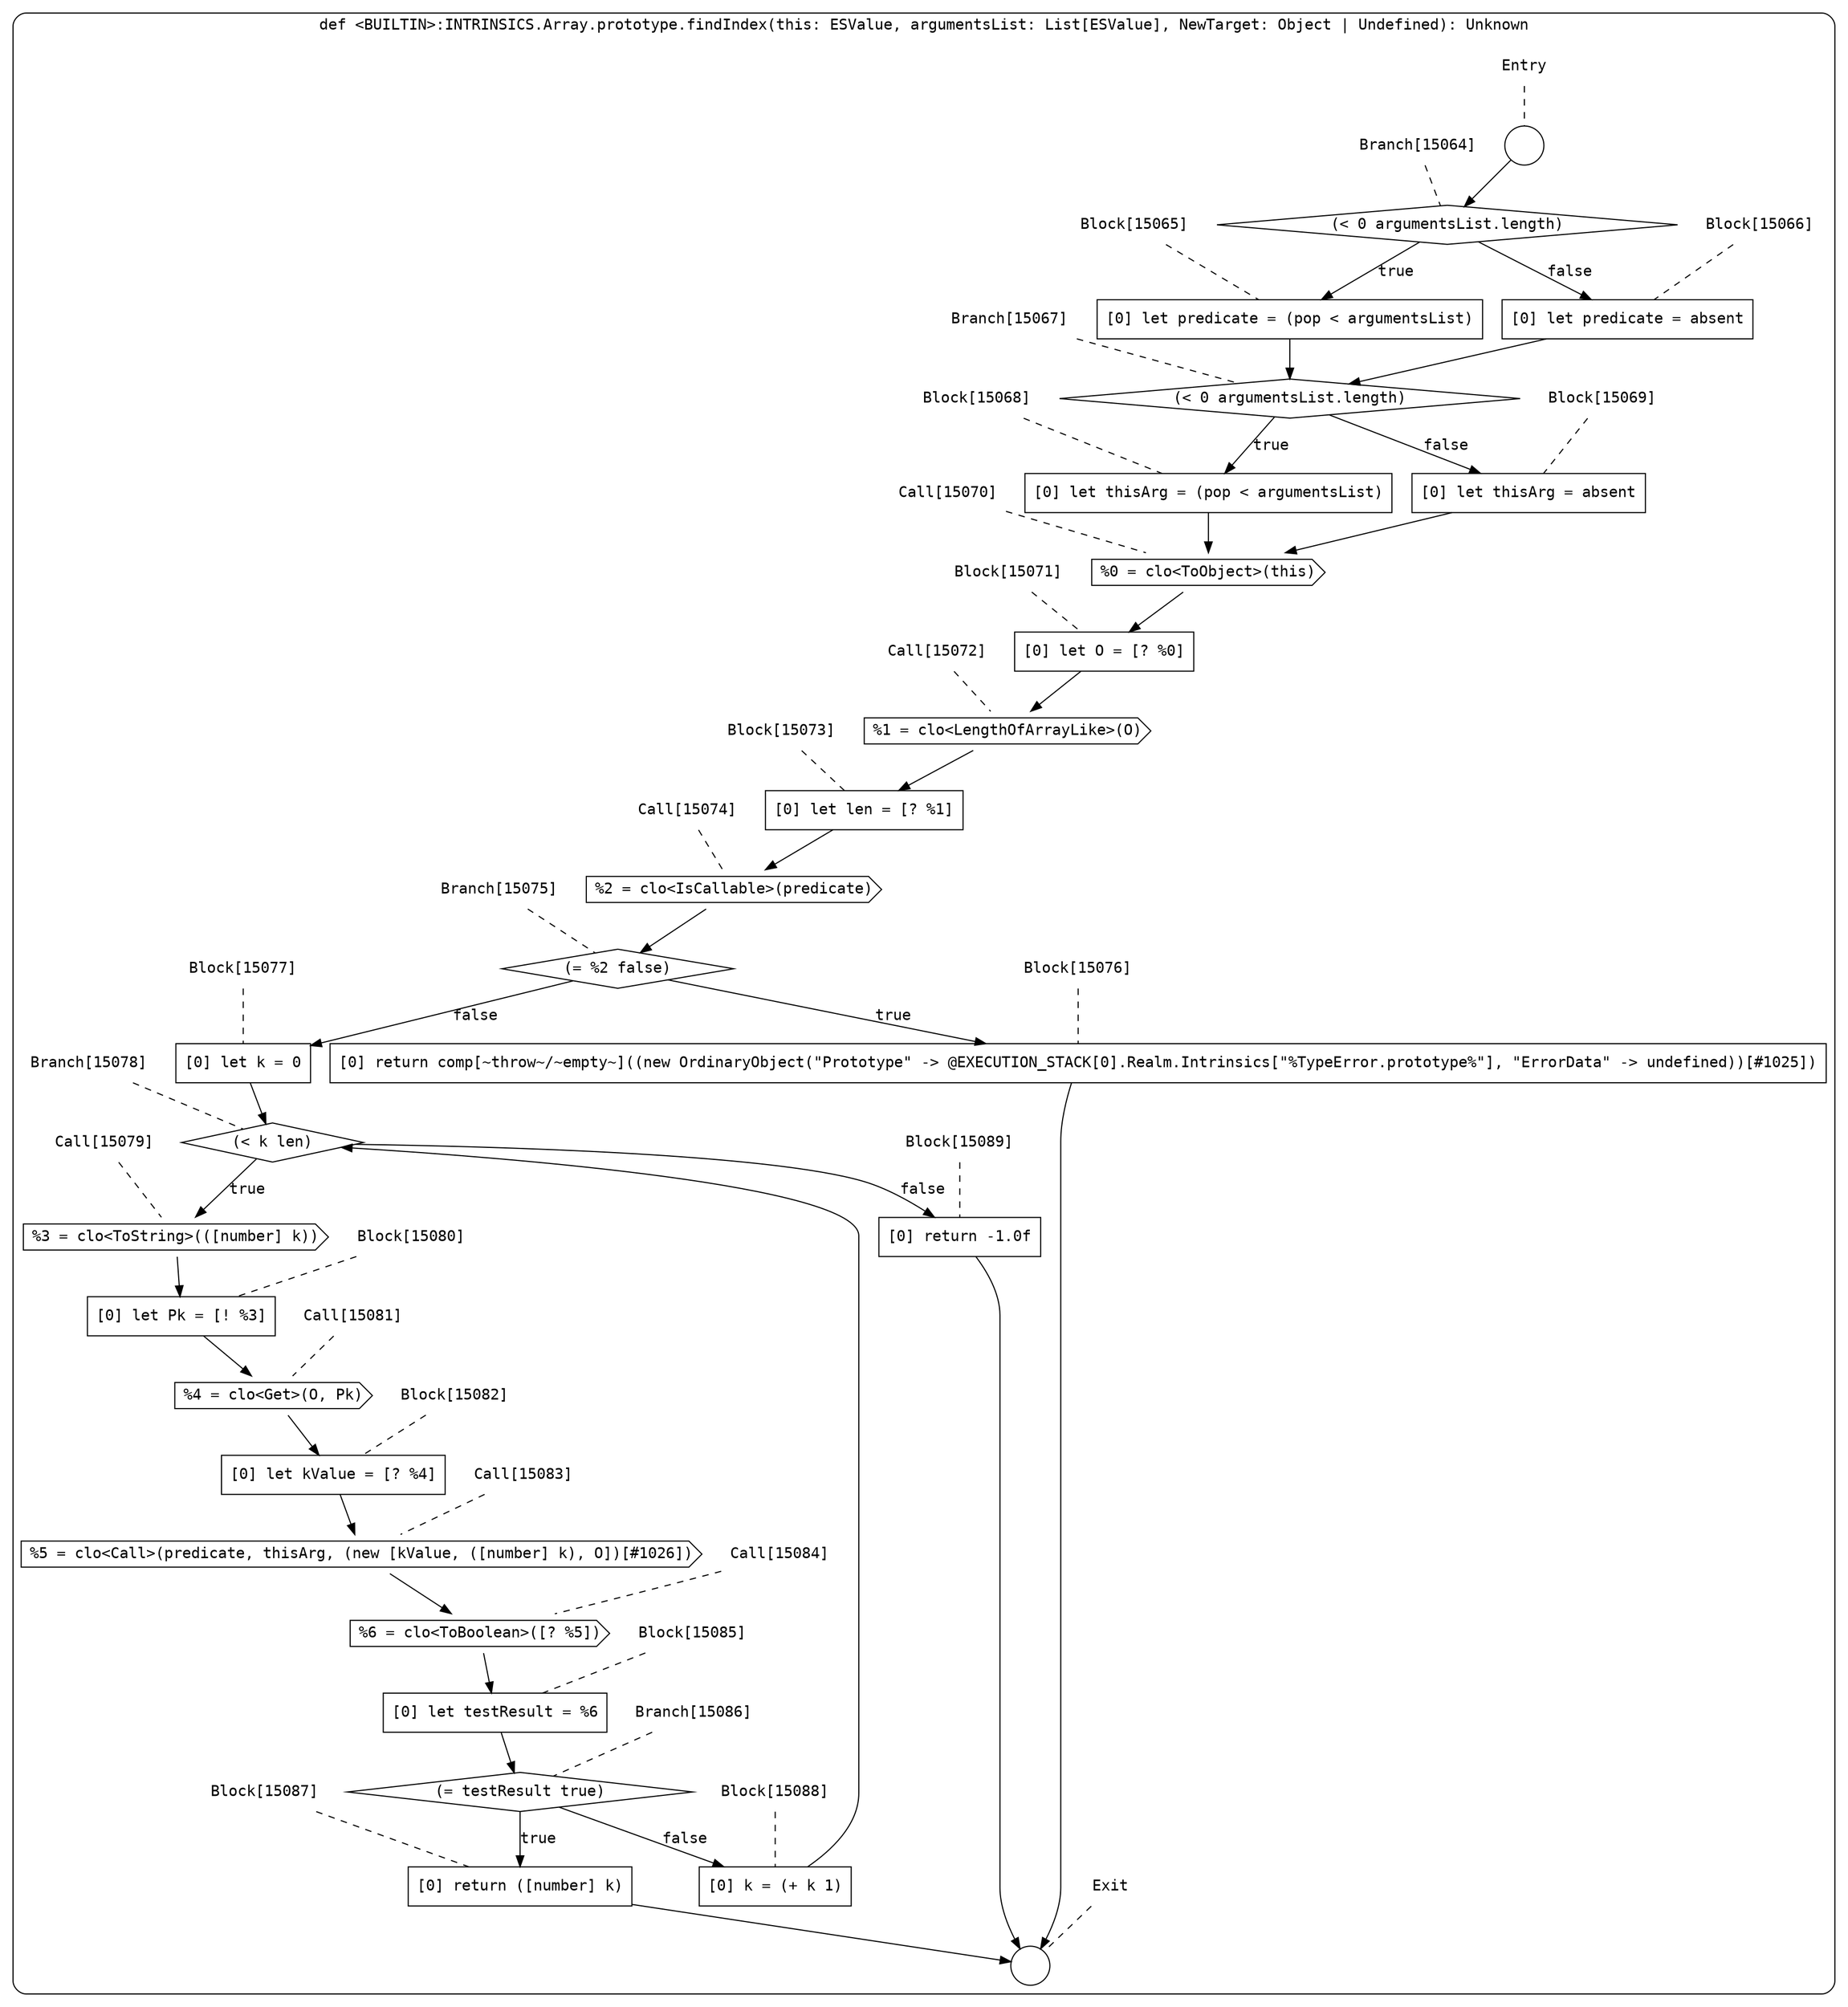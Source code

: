 digraph {
  graph [fontname = "Consolas"]
  node [fontname = "Consolas"]
  edge [fontname = "Consolas"]
  subgraph cluster2353 {
    label = "def <BUILTIN>:INTRINSICS.Array.prototype.findIndex(this: ESValue, argumentsList: List[ESValue], NewTarget: Object | Undefined): Unknown"
    style = rounded
    cluster2353_entry_name [shape=none, label=<<font color="black">Entry</font>>]
    cluster2353_entry_name -> cluster2353_entry [arrowhead=none, color="black", style=dashed]
    cluster2353_entry [shape=circle label=" " color="black" fillcolor="white" style=filled]
    cluster2353_entry -> node15064 [color="black"]
    cluster2353_exit_name [shape=none, label=<<font color="black">Exit</font>>]
    cluster2353_exit_name -> cluster2353_exit [arrowhead=none, color="black", style=dashed]
    cluster2353_exit [shape=circle label=" " color="black" fillcolor="white" style=filled]
    node15064_name [shape=none, label=<<font color="black">Branch[15064]</font>>]
    node15064_name -> node15064 [arrowhead=none, color="black", style=dashed]
    node15064 [shape=diamond, label=<<font color="black">(&lt; 0 argumentsList.length)</font>> color="black" fillcolor="white", style=filled]
    node15064 -> node15065 [label=<<font color="black">true</font>> color="black"]
    node15064 -> node15066 [label=<<font color="black">false</font>> color="black"]
    node15065_name [shape=none, label=<<font color="black">Block[15065]</font>>]
    node15065_name -> node15065 [arrowhead=none, color="black", style=dashed]
    node15065 [shape=box, label=<<font color="black">[0] let predicate = (pop &lt; argumentsList)<BR ALIGN="LEFT"/></font>> color="black" fillcolor="white", style=filled]
    node15065 -> node15067 [color="black"]
    node15066_name [shape=none, label=<<font color="black">Block[15066]</font>>]
    node15066_name -> node15066 [arrowhead=none, color="black", style=dashed]
    node15066 [shape=box, label=<<font color="black">[0] let predicate = absent<BR ALIGN="LEFT"/></font>> color="black" fillcolor="white", style=filled]
    node15066 -> node15067 [color="black"]
    node15067_name [shape=none, label=<<font color="black">Branch[15067]</font>>]
    node15067_name -> node15067 [arrowhead=none, color="black", style=dashed]
    node15067 [shape=diamond, label=<<font color="black">(&lt; 0 argumentsList.length)</font>> color="black" fillcolor="white", style=filled]
    node15067 -> node15068 [label=<<font color="black">true</font>> color="black"]
    node15067 -> node15069 [label=<<font color="black">false</font>> color="black"]
    node15068_name [shape=none, label=<<font color="black">Block[15068]</font>>]
    node15068_name -> node15068 [arrowhead=none, color="black", style=dashed]
    node15068 [shape=box, label=<<font color="black">[0] let thisArg = (pop &lt; argumentsList)<BR ALIGN="LEFT"/></font>> color="black" fillcolor="white", style=filled]
    node15068 -> node15070 [color="black"]
    node15069_name [shape=none, label=<<font color="black">Block[15069]</font>>]
    node15069_name -> node15069 [arrowhead=none, color="black", style=dashed]
    node15069 [shape=box, label=<<font color="black">[0] let thisArg = absent<BR ALIGN="LEFT"/></font>> color="black" fillcolor="white", style=filled]
    node15069 -> node15070 [color="black"]
    node15070_name [shape=none, label=<<font color="black">Call[15070]</font>>]
    node15070_name -> node15070 [arrowhead=none, color="black", style=dashed]
    node15070 [shape=cds, label=<<font color="black">%0 = clo&lt;ToObject&gt;(this)</font>> color="black" fillcolor="white", style=filled]
    node15070 -> node15071 [color="black"]
    node15071_name [shape=none, label=<<font color="black">Block[15071]</font>>]
    node15071_name -> node15071 [arrowhead=none, color="black", style=dashed]
    node15071 [shape=box, label=<<font color="black">[0] let O = [? %0]<BR ALIGN="LEFT"/></font>> color="black" fillcolor="white", style=filled]
    node15071 -> node15072 [color="black"]
    node15072_name [shape=none, label=<<font color="black">Call[15072]</font>>]
    node15072_name -> node15072 [arrowhead=none, color="black", style=dashed]
    node15072 [shape=cds, label=<<font color="black">%1 = clo&lt;LengthOfArrayLike&gt;(O)</font>> color="black" fillcolor="white", style=filled]
    node15072 -> node15073 [color="black"]
    node15073_name [shape=none, label=<<font color="black">Block[15073]</font>>]
    node15073_name -> node15073 [arrowhead=none, color="black", style=dashed]
    node15073 [shape=box, label=<<font color="black">[0] let len = [? %1]<BR ALIGN="LEFT"/></font>> color="black" fillcolor="white", style=filled]
    node15073 -> node15074 [color="black"]
    node15074_name [shape=none, label=<<font color="black">Call[15074]</font>>]
    node15074_name -> node15074 [arrowhead=none, color="black", style=dashed]
    node15074 [shape=cds, label=<<font color="black">%2 = clo&lt;IsCallable&gt;(predicate)</font>> color="black" fillcolor="white", style=filled]
    node15074 -> node15075 [color="black"]
    node15075_name [shape=none, label=<<font color="black">Branch[15075]</font>>]
    node15075_name -> node15075 [arrowhead=none, color="black", style=dashed]
    node15075 [shape=diamond, label=<<font color="black">(= %2 false)</font>> color="black" fillcolor="white", style=filled]
    node15075 -> node15076 [label=<<font color="black">true</font>> color="black"]
    node15075 -> node15077 [label=<<font color="black">false</font>> color="black"]
    node15076_name [shape=none, label=<<font color="black">Block[15076]</font>>]
    node15076_name -> node15076 [arrowhead=none, color="black", style=dashed]
    node15076 [shape=box, label=<<font color="black">[0] return comp[~throw~/~empty~]((new OrdinaryObject(&quot;Prototype&quot; -&gt; @EXECUTION_STACK[0].Realm.Intrinsics[&quot;%TypeError.prototype%&quot;], &quot;ErrorData&quot; -&gt; undefined))[#1025])<BR ALIGN="LEFT"/></font>> color="black" fillcolor="white", style=filled]
    node15076 -> cluster2353_exit [color="black"]
    node15077_name [shape=none, label=<<font color="black">Block[15077]</font>>]
    node15077_name -> node15077 [arrowhead=none, color="black", style=dashed]
    node15077 [shape=box, label=<<font color="black">[0] let k = 0<BR ALIGN="LEFT"/></font>> color="black" fillcolor="white", style=filled]
    node15077 -> node15078 [color="black"]
    node15078_name [shape=none, label=<<font color="black">Branch[15078]</font>>]
    node15078_name -> node15078 [arrowhead=none, color="black", style=dashed]
    node15078 [shape=diamond, label=<<font color="black">(&lt; k len)</font>> color="black" fillcolor="white", style=filled]
    node15078 -> node15079 [label=<<font color="black">true</font>> color="black"]
    node15078 -> node15089 [label=<<font color="black">false</font>> color="black"]
    node15079_name [shape=none, label=<<font color="black">Call[15079]</font>>]
    node15079_name -> node15079 [arrowhead=none, color="black", style=dashed]
    node15079 [shape=cds, label=<<font color="black">%3 = clo&lt;ToString&gt;(([number] k))</font>> color="black" fillcolor="white", style=filled]
    node15079 -> node15080 [color="black"]
    node15089_name [shape=none, label=<<font color="black">Block[15089]</font>>]
    node15089_name -> node15089 [arrowhead=none, color="black", style=dashed]
    node15089 [shape=box, label=<<font color="black">[0] return -1.0f<BR ALIGN="LEFT"/></font>> color="black" fillcolor="white", style=filled]
    node15089 -> cluster2353_exit [color="black"]
    node15080_name [shape=none, label=<<font color="black">Block[15080]</font>>]
    node15080_name -> node15080 [arrowhead=none, color="black", style=dashed]
    node15080 [shape=box, label=<<font color="black">[0] let Pk = [! %3]<BR ALIGN="LEFT"/></font>> color="black" fillcolor="white", style=filled]
    node15080 -> node15081 [color="black"]
    node15081_name [shape=none, label=<<font color="black">Call[15081]</font>>]
    node15081_name -> node15081 [arrowhead=none, color="black", style=dashed]
    node15081 [shape=cds, label=<<font color="black">%4 = clo&lt;Get&gt;(O, Pk)</font>> color="black" fillcolor="white", style=filled]
    node15081 -> node15082 [color="black"]
    node15082_name [shape=none, label=<<font color="black">Block[15082]</font>>]
    node15082_name -> node15082 [arrowhead=none, color="black", style=dashed]
    node15082 [shape=box, label=<<font color="black">[0] let kValue = [? %4]<BR ALIGN="LEFT"/></font>> color="black" fillcolor="white", style=filled]
    node15082 -> node15083 [color="black"]
    node15083_name [shape=none, label=<<font color="black">Call[15083]</font>>]
    node15083_name -> node15083 [arrowhead=none, color="black", style=dashed]
    node15083 [shape=cds, label=<<font color="black">%5 = clo&lt;Call&gt;(predicate, thisArg, (new [kValue, ([number] k), O])[#1026])</font>> color="black" fillcolor="white", style=filled]
    node15083 -> node15084 [color="black"]
    node15084_name [shape=none, label=<<font color="black">Call[15084]</font>>]
    node15084_name -> node15084 [arrowhead=none, color="black", style=dashed]
    node15084 [shape=cds, label=<<font color="black">%6 = clo&lt;ToBoolean&gt;([? %5])</font>> color="black" fillcolor="white", style=filled]
    node15084 -> node15085 [color="black"]
    node15085_name [shape=none, label=<<font color="black">Block[15085]</font>>]
    node15085_name -> node15085 [arrowhead=none, color="black", style=dashed]
    node15085 [shape=box, label=<<font color="black">[0] let testResult = %6<BR ALIGN="LEFT"/></font>> color="black" fillcolor="white", style=filled]
    node15085 -> node15086 [color="black"]
    node15086_name [shape=none, label=<<font color="black">Branch[15086]</font>>]
    node15086_name -> node15086 [arrowhead=none, color="black", style=dashed]
    node15086 [shape=diamond, label=<<font color="black">(= testResult true)</font>> color="black" fillcolor="white", style=filled]
    node15086 -> node15087 [label=<<font color="black">true</font>> color="black"]
    node15086 -> node15088 [label=<<font color="black">false</font>> color="black"]
    node15087_name [shape=none, label=<<font color="black">Block[15087]</font>>]
    node15087_name -> node15087 [arrowhead=none, color="black", style=dashed]
    node15087 [shape=box, label=<<font color="black">[0] return ([number] k)<BR ALIGN="LEFT"/></font>> color="black" fillcolor="white", style=filled]
    node15087 -> cluster2353_exit [color="black"]
    node15088_name [shape=none, label=<<font color="black">Block[15088]</font>>]
    node15088_name -> node15088 [arrowhead=none, color="black", style=dashed]
    node15088 [shape=box, label=<<font color="black">[0] k = (+ k 1)<BR ALIGN="LEFT"/></font>> color="black" fillcolor="white", style=filled]
    node15088 -> node15078 [color="black"]
  }
}